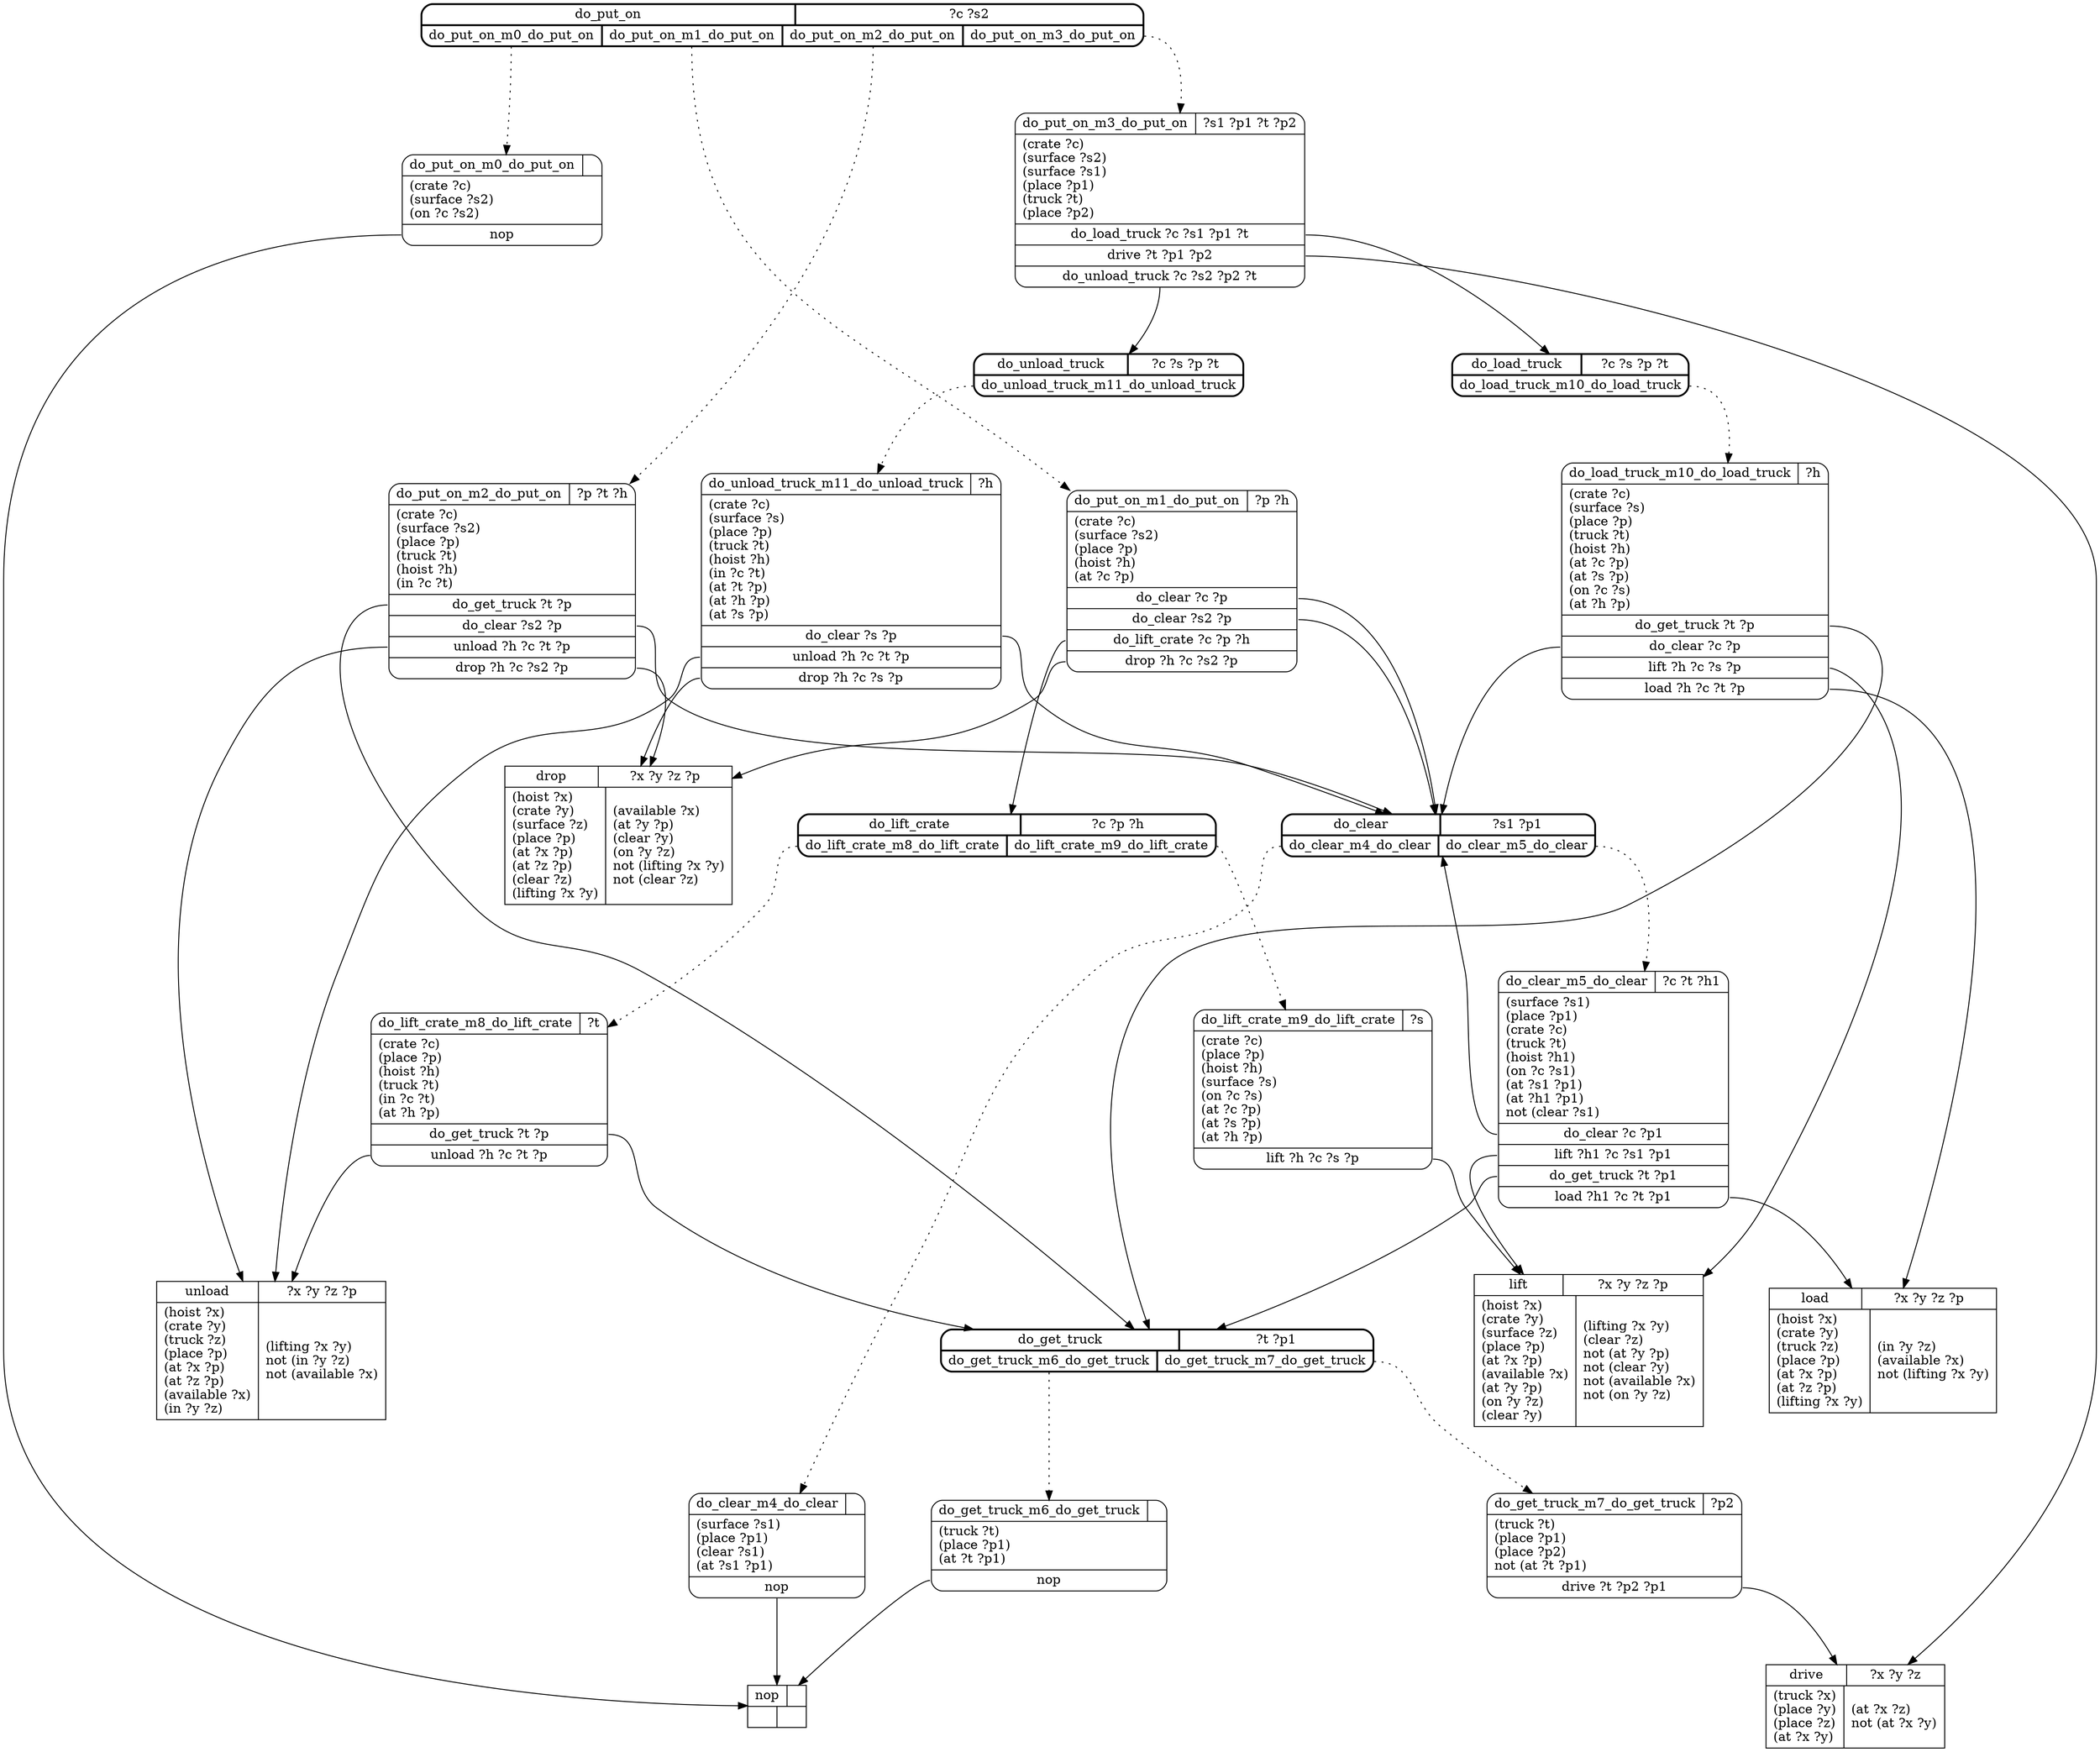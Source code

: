 // Generated by Hype
digraph "depot" {
  nodesep=1
  ranksep=1
  // Operators
  node [shape=record]
  "drive" [
    label="{{\N|?x ?y ?z}|{(truck ?x)\l(place ?y)\l(place ?z)\l(at ?x ?y)\l|(at ?x ?z)\lnot (at ?x ?y)\l}}"
  ]
  "lift" [
    label="{{\N|?x ?y ?z ?p}|{(hoist ?x)\l(crate ?y)\l(surface ?z)\l(place ?p)\l(at ?x ?p)\l(available ?x)\l(at ?y ?p)\l(on ?y ?z)\l(clear ?y)\l|(lifting ?x ?y)\l(clear ?z)\lnot (at ?y ?p)\lnot (clear ?y)\lnot (available ?x)\lnot (on ?y ?z)\l}}"
  ]
  "drop" [
    label="{{\N|?x ?y ?z ?p}|{(hoist ?x)\l(crate ?y)\l(surface ?z)\l(place ?p)\l(at ?x ?p)\l(at ?z ?p)\l(clear ?z)\l(lifting ?x ?y)\l|(available ?x)\l(at ?y ?p)\l(clear ?y)\l(on ?y ?z)\lnot (lifting ?x ?y)\lnot (clear ?z)\l}}"
  ]
  "load" [
    label="{{\N|?x ?y ?z ?p}|{(hoist ?x)\l(crate ?y)\l(truck ?z)\l(place ?p)\l(at ?x ?p)\l(at ?z ?p)\l(lifting ?x ?y)\l|(in ?y ?z)\l(available ?x)\lnot (lifting ?x ?y)\l}}"
  ]
  "unload" [
    label="{{\N|?x ?y ?z ?p}|{(hoist ?x)\l(crate ?y)\l(truck ?z)\l(place ?p)\l(at ?x ?p)\l(at ?z ?p)\l(available ?x)\l(in ?y ?z)\l|(lifting ?x ?y)\lnot (in ?y ?z)\lnot (available ?x)\l}}"
  ]
  "nop" [
    label="{{\N|}|{|}}"
  ]
  // Methods
  node [shape=Mrecord]
  "do_put_on" [
    style=bold
    label="{{\N|?c ?s2}|{<0>do_put_on_m0_do_put_on|<1>do_put_on_m1_do_put_on|<2>do_put_on_m2_do_put_on|<3>do_put_on_m3_do_put_on}}"
  ]
  "do_put_on_m0_do_put_on" [
    label="{{\N|}|(crate ?c)\l(surface ?s2)\l(on ?c ?s2)\l|<0>nop}"
  ]
  "do_put_on":0 -> "do_put_on_m0_do_put_on" [style=dotted]
  "do_put_on_m0_do_put_on":0 -> "nop"
  "do_put_on_m1_do_put_on" [
    label="{{\N|?p ?h}|(crate ?c)\l(surface ?s2)\l(place ?p)\l(hoist ?h)\l(at ?c ?p)\l|<0>do_clear ?c ?p|<1>do_clear ?s2 ?p|<2>do_lift_crate ?c ?p ?h|<3>drop ?h ?c ?s2 ?p}"
  ]
  "do_put_on":1 -> "do_put_on_m1_do_put_on" [style=dotted]
  "do_put_on_m1_do_put_on":0 -> "do_clear"
  "do_put_on_m1_do_put_on":1 -> "do_clear"
  "do_put_on_m1_do_put_on":2 -> "do_lift_crate"
  "do_put_on_m1_do_put_on":3 -> "drop"
  "do_put_on_m2_do_put_on" [
    label="{{\N|?p ?t ?h}|(crate ?c)\l(surface ?s2)\l(place ?p)\l(truck ?t)\l(hoist ?h)\l(in ?c ?t)\l|<0>do_get_truck ?t ?p|<1>do_clear ?s2 ?p|<2>unload ?h ?c ?t ?p|<3>drop ?h ?c ?s2 ?p}"
  ]
  "do_put_on":2 -> "do_put_on_m2_do_put_on" [style=dotted]
  "do_put_on_m2_do_put_on":0 -> "do_get_truck"
  "do_put_on_m2_do_put_on":1 -> "do_clear"
  "do_put_on_m2_do_put_on":2 -> "unload"
  "do_put_on_m2_do_put_on":3 -> "drop"
  "do_put_on_m3_do_put_on" [
    label="{{\N|?s1 ?p1 ?t ?p2}|(crate ?c)\l(surface ?s2)\l(surface ?s1)\l(place ?p1)\l(truck ?t)\l(place ?p2)\l|<0>do_load_truck ?c ?s1 ?p1 ?t|<1>drive ?t ?p1 ?p2|<2>do_unload_truck ?c ?s2 ?p2 ?t}"
  ]
  "do_put_on":3 -> "do_put_on_m3_do_put_on" [style=dotted]
  "do_put_on_m3_do_put_on":0 -> "do_load_truck"
  "do_put_on_m3_do_put_on":1 -> "drive"
  "do_put_on_m3_do_put_on":2 -> "do_unload_truck"
  "do_clear" [
    style=bold
    label="{{\N|?s1 ?p1}|{<0>do_clear_m4_do_clear|<1>do_clear_m5_do_clear}}"
  ]
  "do_clear_m4_do_clear" [
    label="{{\N|}|(surface ?s1)\l(place ?p1)\l(clear ?s1)\l(at ?s1 ?p1)\l|<0>nop}"
  ]
  "do_clear":0 -> "do_clear_m4_do_clear" [style=dotted]
  "do_clear_m4_do_clear":0 -> "nop"
  "do_clear_m5_do_clear" [
    label="{{\N|?c ?t ?h1}|(surface ?s1)\l(place ?p1)\l(crate ?c)\l(truck ?t)\l(hoist ?h1)\l(on ?c ?s1)\l(at ?s1 ?p1)\l(at ?h1 ?p1)\lnot (clear ?s1)\l|<0>do_clear ?c ?p1|<1>lift ?h1 ?c ?s1 ?p1|<2>do_get_truck ?t ?p1|<3>load ?h1 ?c ?t ?p1}"
  ]
  "do_clear":1 -> "do_clear_m5_do_clear" [style=dotted]
  "do_clear_m5_do_clear":0 -> "do_clear"
  "do_clear_m5_do_clear":1 -> "lift"
  "do_clear_m5_do_clear":2 -> "do_get_truck"
  "do_clear_m5_do_clear":3 -> "load"
  "do_get_truck" [
    style=bold
    label="{{\N|?t ?p1}|{<0>do_get_truck_m6_do_get_truck|<1>do_get_truck_m7_do_get_truck}}"
  ]
  "do_get_truck_m6_do_get_truck" [
    label="{{\N|}|(truck ?t)\l(place ?p1)\l(at ?t ?p1)\l|<0>nop}"
  ]
  "do_get_truck":0 -> "do_get_truck_m6_do_get_truck" [style=dotted]
  "do_get_truck_m6_do_get_truck":0 -> "nop"
  "do_get_truck_m7_do_get_truck" [
    label="{{\N|?p2}|(truck ?t)\l(place ?p1)\l(place ?p2)\lnot (at ?t ?p1)\l|<0>drive ?t ?p2 ?p1}"
  ]
  "do_get_truck":1 -> "do_get_truck_m7_do_get_truck" [style=dotted]
  "do_get_truck_m7_do_get_truck":0 -> "drive"
  "do_lift_crate" [
    style=bold
    label="{{\N|?c ?p ?h}|{<0>do_lift_crate_m8_do_lift_crate|<1>do_lift_crate_m9_do_lift_crate}}"
  ]
  "do_lift_crate_m8_do_lift_crate" [
    label="{{\N|?t}|(crate ?c)\l(place ?p)\l(hoist ?h)\l(truck ?t)\l(in ?c ?t)\l(at ?h ?p)\l|<0>do_get_truck ?t ?p|<1>unload ?h ?c ?t ?p}"
  ]
  "do_lift_crate":0 -> "do_lift_crate_m8_do_lift_crate" [style=dotted]
  "do_lift_crate_m8_do_lift_crate":0 -> "do_get_truck"
  "do_lift_crate_m8_do_lift_crate":1 -> "unload"
  "do_lift_crate_m9_do_lift_crate" [
    label="{{\N|?s}|(crate ?c)\l(place ?p)\l(hoist ?h)\l(surface ?s)\l(on ?c ?s)\l(at ?c ?p)\l(at ?s ?p)\l(at ?h ?p)\l|<0>lift ?h ?c ?s ?p}"
  ]
  "do_lift_crate":1 -> "do_lift_crate_m9_do_lift_crate" [style=dotted]
  "do_lift_crate_m9_do_lift_crate":0 -> "lift"
  "do_load_truck" [
    style=bold
    label="{{\N|?c ?s ?p ?t}|{<0>do_load_truck_m10_do_load_truck}}"
  ]
  "do_load_truck_m10_do_load_truck" [
    label="{{\N|?h}|(crate ?c)\l(surface ?s)\l(place ?p)\l(truck ?t)\l(hoist ?h)\l(at ?c ?p)\l(at ?s ?p)\l(on ?c ?s)\l(at ?h ?p)\l|<0>do_get_truck ?t ?p|<1>do_clear ?c ?p|<2>lift ?h ?c ?s ?p|<3>load ?h ?c ?t ?p}"
  ]
  "do_load_truck":0 -> "do_load_truck_m10_do_load_truck" [style=dotted]
  "do_load_truck_m10_do_load_truck":0 -> "do_get_truck"
  "do_load_truck_m10_do_load_truck":1 -> "do_clear"
  "do_load_truck_m10_do_load_truck":2 -> "lift"
  "do_load_truck_m10_do_load_truck":3 -> "load"
  "do_unload_truck" [
    style=bold
    label="{{\N|?c ?s ?p ?t}|{<0>do_unload_truck_m11_do_unload_truck}}"
  ]
  "do_unload_truck_m11_do_unload_truck" [
    label="{{\N|?h}|(crate ?c)\l(surface ?s)\l(place ?p)\l(truck ?t)\l(hoist ?h)\l(in ?c ?t)\l(at ?t ?p)\l(at ?h ?p)\l(at ?s ?p)\l|<0>do_clear ?s ?p|<1>unload ?h ?c ?t ?p|<2>drop ?h ?c ?s ?p}"
  ]
  "do_unload_truck":0 -> "do_unload_truck_m11_do_unload_truck" [style=dotted]
  "do_unload_truck_m11_do_unload_truck":0 -> "do_clear"
  "do_unload_truck_m11_do_unload_truck":1 -> "unload"
  "do_unload_truck_m11_do_unload_truck":2 -> "drop"
}